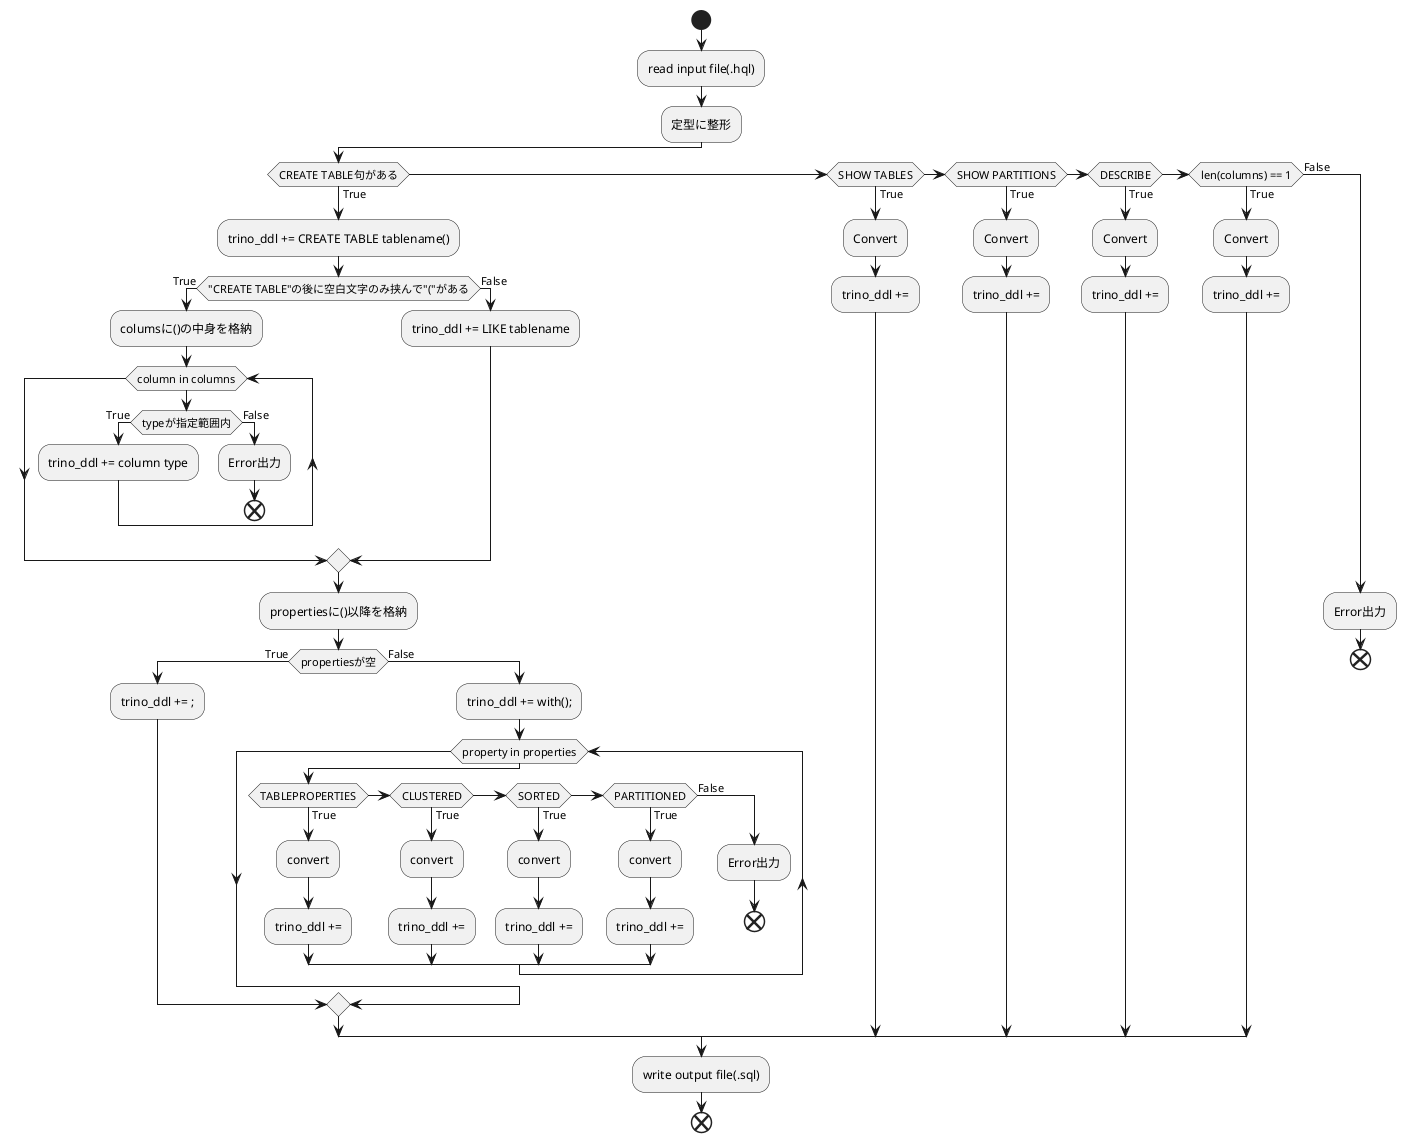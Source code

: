 @startuml name
start
    :read input file(.hql);
    :定型に整形;
    if (CREATE TABLE句がある) then (True)

        :trino_ddl += CREATE TABLE tablename();
        if ("CREATE TABLE"の後に空白文字のみ挟んで"("がある) then (True)
            :columsに()の中身を格納;

            while (column in columns)

                if (typeが指定範囲内) then (True)
                    :trino_ddl += column type; 
                else (False)
                    :Error出力;
                    end
                endif  

            endwhile

        else (False)
            :trino_ddl += LIKE tablename;
        endif

        :propertiesに()以降を格納;

        if (propertiesが空) then (True)
            :trino_ddl += ;;

        else (False)

            :trino_ddl += with();;

            while (property in properties)

                if (TABLEPROPERTIES) then (True)
                    :convert;
                    :trino_ddl +=;
                elseif (CLUSTERED) then (True)
                    :convert;
                    :trino_ddl +=;
                elseif (SORTED) then (True)
                    :convert;
                    :trino_ddl +=;
                elseif (PARTITIONED) then (True)
                    :convert;
                    :trino_ddl +=;
                else (False)
                    :Error出力;
                    end
                endif

            endwhile
        endif



    elseif (SHOW TABLES) then (True)
        :Convert;
        :trino_ddl +=;

    elseif (SHOW PARTITIONS) then (True)
        :Convert;
        :trino_ddl +=;

    elseif (DESCRIBE) then (True)
        :Convert;
        :trino_ddl +=;

    elseif (len(columns) == 1) then (True)
        :Convert;
        :trino_ddl +=;

    else (False)
        :Error出力;
        end

    endif

    :write output file(.sql);


end
@enduml
